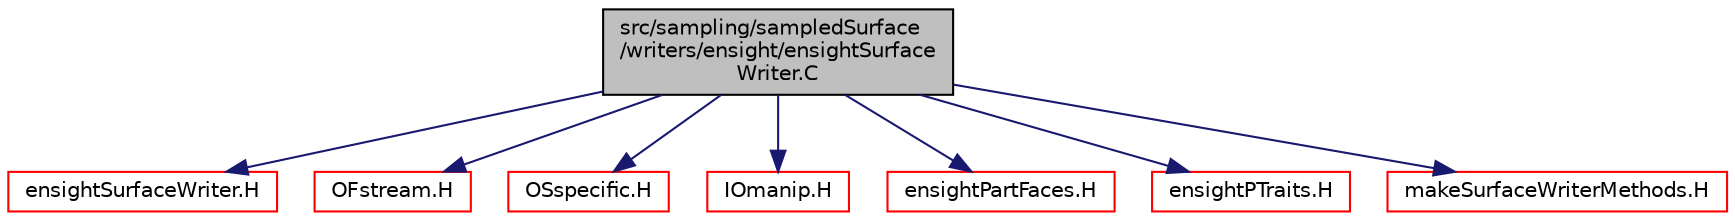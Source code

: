 digraph "src/sampling/sampledSurface/writers/ensight/ensightSurfaceWriter.C"
{
  bgcolor="transparent";
  edge [fontname="Helvetica",fontsize="10",labelfontname="Helvetica",labelfontsize="10"];
  node [fontname="Helvetica",fontsize="10",shape=record];
  Node1 [label="src/sampling/sampledSurface\l/writers/ensight/ensightSurface\lWriter.C",height=0.2,width=0.4,color="black", fillcolor="grey75", style="filled", fontcolor="black"];
  Node1 -> Node2 [color="midnightblue",fontsize="10",style="solid",fontname="Helvetica"];
  Node2 [label="ensightSurfaceWriter.H",height=0.2,width=0.4,color="red",URL="$a09733.html"];
  Node1 -> Node3 [color="midnightblue",fontsize="10",style="solid",fontname="Helvetica"];
  Node3 [label="OFstream.H",height=0.2,width=0.4,color="red",URL="$a07771.html"];
  Node1 -> Node4 [color="midnightblue",fontsize="10",style="solid",fontname="Helvetica"];
  Node4 [label="OSspecific.H",height=0.2,width=0.4,color="red",URL="$a08211.html",tooltip="Functions used by OpenFOAM that are specific to POSIX compliant operating systems and need to be repl..."];
  Node1 -> Node5 [color="midnightblue",fontsize="10",style="solid",fontname="Helvetica"];
  Node5 [label="IOmanip.H",height=0.2,width=0.4,color="red",URL="$a07778.html",tooltip="Istream and Ostream manipulators taking arguments. "];
  Node1 -> Node6 [color="midnightblue",fontsize="10",style="solid",fontname="Helvetica"];
  Node6 [label="ensightPartFaces.H",height=0.2,width=0.4,color="red",URL="$a04682.html"];
  Node1 -> Node7 [color="midnightblue",fontsize="10",style="solid",fontname="Helvetica"];
  Node7 [label="ensightPTraits.H",height=0.2,width=0.4,color="red",URL="$a09731.html"];
  Node1 -> Node8 [color="midnightblue",fontsize="10",style="solid",fontname="Helvetica"];
  Node8 [label="makeSurfaceWriterMethods.H",height=0.2,width=0.4,color="red",URL="$a09736.html",tooltip="Convenience macros for instantiating writer methods for surfaceWriter classes. "];
}
